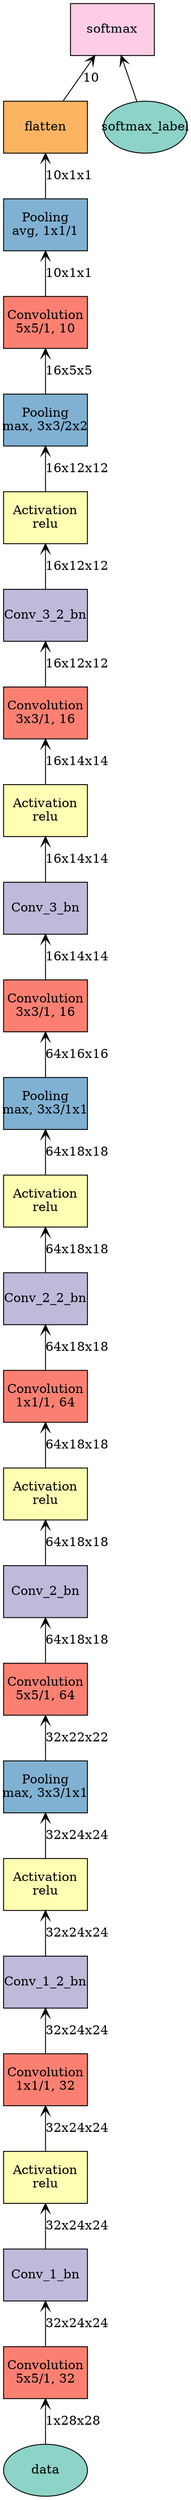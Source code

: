 digraph plot {
	data [label=data fillcolor="#8dd3c7" fixedsize=true height=0.8034 shape=oval style=filled width=1.3]
	Conv_1 [label="Convolution\n5x5/1, 32" fillcolor="#fb8072" fixedsize=true height=0.8034 shape=box style=filled width=1.3]
	Conv_1_bn [label=Conv_1_bn fillcolor="#bebada" fixedsize=true height=0.8034 shape=box style=filled width=1.3]
	Conv_1_act [label="Activation\nrelu" fillcolor="#ffffb3" fixedsize=true height=0.8034 shape=box style=filled width=1.3]
	Conv_1_2 [label="Convolution\n1x1/1, 32" fillcolor="#fb8072" fixedsize=true height=0.8034 shape=box style=filled width=1.3]
	Conv_1_2_bn [label=Conv_1_2_bn fillcolor="#bebada" fixedsize=true height=0.8034 shape=box style=filled width=1.3]
	Conv_1_2_act [label="Activation\nrelu" fillcolor="#ffffb3" fixedsize=true height=0.8034 shape=box style=filled width=1.3]
	Conv_1_pooling [label="Pooling\nmax, 3x3/1x1" fillcolor="#80b1d3" fixedsize=true height=0.8034 shape=box style=filled width=1.3]
	Conv_2 [label="Convolution\n5x5/1, 64" fillcolor="#fb8072" fixedsize=true height=0.8034 shape=box style=filled width=1.3]
	Conv_2_bn [label=Conv_2_bn fillcolor="#bebada" fixedsize=true height=0.8034 shape=box style=filled width=1.3]
	Conv_2_act [label="Activation\nrelu" fillcolor="#ffffb3" fixedsize=true height=0.8034 shape=box style=filled width=1.3]
	Conv_2_2 [label="Convolution\n1x1/1, 64" fillcolor="#fb8072" fixedsize=true height=0.8034 shape=box style=filled width=1.3]
	Conv_2_2_bn [label=Conv_2_2_bn fillcolor="#bebada" fixedsize=true height=0.8034 shape=box style=filled width=1.3]
	Conv_2_2_act [label="Activation\nrelu" fillcolor="#ffffb3" fixedsize=true height=0.8034 shape=box style=filled width=1.3]
	Conv_2_pooling [label="Pooling\nmax, 3x3/1x1" fillcolor="#80b1d3" fixedsize=true height=0.8034 shape=box style=filled width=1.3]
	Conv_3 [label="Convolution\n3x3/1, 16" fillcolor="#fb8072" fixedsize=true height=0.8034 shape=box style=filled width=1.3]
	Conv_3_bn [label=Conv_3_bn fillcolor="#bebada" fixedsize=true height=0.8034 shape=box style=filled width=1.3]
	Conv_3_act [label="Activation\nrelu" fillcolor="#ffffb3" fixedsize=true height=0.8034 shape=box style=filled width=1.3]
	Conv_3_2 [label="Convolution\n3x3/1, 16" fillcolor="#fb8072" fixedsize=true height=0.8034 shape=box style=filled width=1.3]
	Conv_3_2_bn [label=Conv_3_2_bn fillcolor="#bebada" fixedsize=true height=0.8034 shape=box style=filled width=1.3]
	Conv_3_2_act [label="Activation\nrelu" fillcolor="#ffffb3" fixedsize=true height=0.8034 shape=box style=filled width=1.3]
	Conv_3_pooling [label="Pooling\nmax, 3x3/2x2" fillcolor="#80b1d3" fixedsize=true height=0.8034 shape=box style=filled width=1.3]
	Conv_4 [label="Convolution\n5x5/1, 10" fillcolor="#fb8072" fixedsize=true height=0.8034 shape=box style=filled width=1.3]
	Conv_4_pooling [label="Pooling\navg, 1x1/1" fillcolor="#80b1d3" fixedsize=true height=0.8034 shape=box style=filled width=1.3]
	flatten [label=flatten fillcolor="#fdb462" fixedsize=true height=0.8034 shape=box style=filled width=1.3]
	softmax_label [label=softmax_label fillcolor="#8dd3c7" fixedsize=true height=0.8034 shape=oval style=filled width=1.3]
	softmax [label=softmax fillcolor="#fccde5" fixedsize=true height=0.8034 shape=box style=filled width=1.3]
	Conv_1 -> data [label="1x28x28" arrowtail=open dir=back]
	Conv_1_bn -> Conv_1 [label="32x24x24" arrowtail=open dir=back]
	Conv_1_act -> Conv_1_bn [label="32x24x24" arrowtail=open dir=back]
	Conv_1_2 -> Conv_1_act [label="32x24x24" arrowtail=open dir=back]
	Conv_1_2_bn -> Conv_1_2 [label="32x24x24" arrowtail=open dir=back]
	Conv_1_2_act -> Conv_1_2_bn [label="32x24x24" arrowtail=open dir=back]
	Conv_1_pooling -> Conv_1_2_act [label="32x24x24" arrowtail=open dir=back]
	Conv_2 -> Conv_1_pooling [label="32x22x22" arrowtail=open dir=back]
	Conv_2_bn -> Conv_2 [label="64x18x18" arrowtail=open dir=back]
	Conv_2_act -> Conv_2_bn [label="64x18x18" arrowtail=open dir=back]
	Conv_2_2 -> Conv_2_act [label="64x18x18" arrowtail=open dir=back]
	Conv_2_2_bn -> Conv_2_2 [label="64x18x18" arrowtail=open dir=back]
	Conv_2_2_act -> Conv_2_2_bn [label="64x18x18" arrowtail=open dir=back]
	Conv_2_pooling -> Conv_2_2_act [label="64x18x18" arrowtail=open dir=back]
	Conv_3 -> Conv_2_pooling [label="64x16x16" arrowtail=open dir=back]
	Conv_3_bn -> Conv_3 [label="16x14x14" arrowtail=open dir=back]
	Conv_3_act -> Conv_3_bn [label="16x14x14" arrowtail=open dir=back]
	Conv_3_2 -> Conv_3_act [label="16x14x14" arrowtail=open dir=back]
	Conv_3_2_bn -> Conv_3_2 [label="16x12x12" arrowtail=open dir=back]
	Conv_3_2_act -> Conv_3_2_bn [label="16x12x12" arrowtail=open dir=back]
	Conv_3_pooling -> Conv_3_2_act [label="16x12x12" arrowtail=open dir=back]
	Conv_4 -> Conv_3_pooling [label="16x5x5" arrowtail=open dir=back]
	Conv_4_pooling -> Conv_4 [label="10x1x1" arrowtail=open dir=back]
	flatten -> Conv_4_pooling [label="10x1x1" arrowtail=open dir=back]
	softmax -> flatten [label=10 arrowtail=open dir=back]
	softmax -> softmax_label [label="" arrowtail=open dir=back]
}
